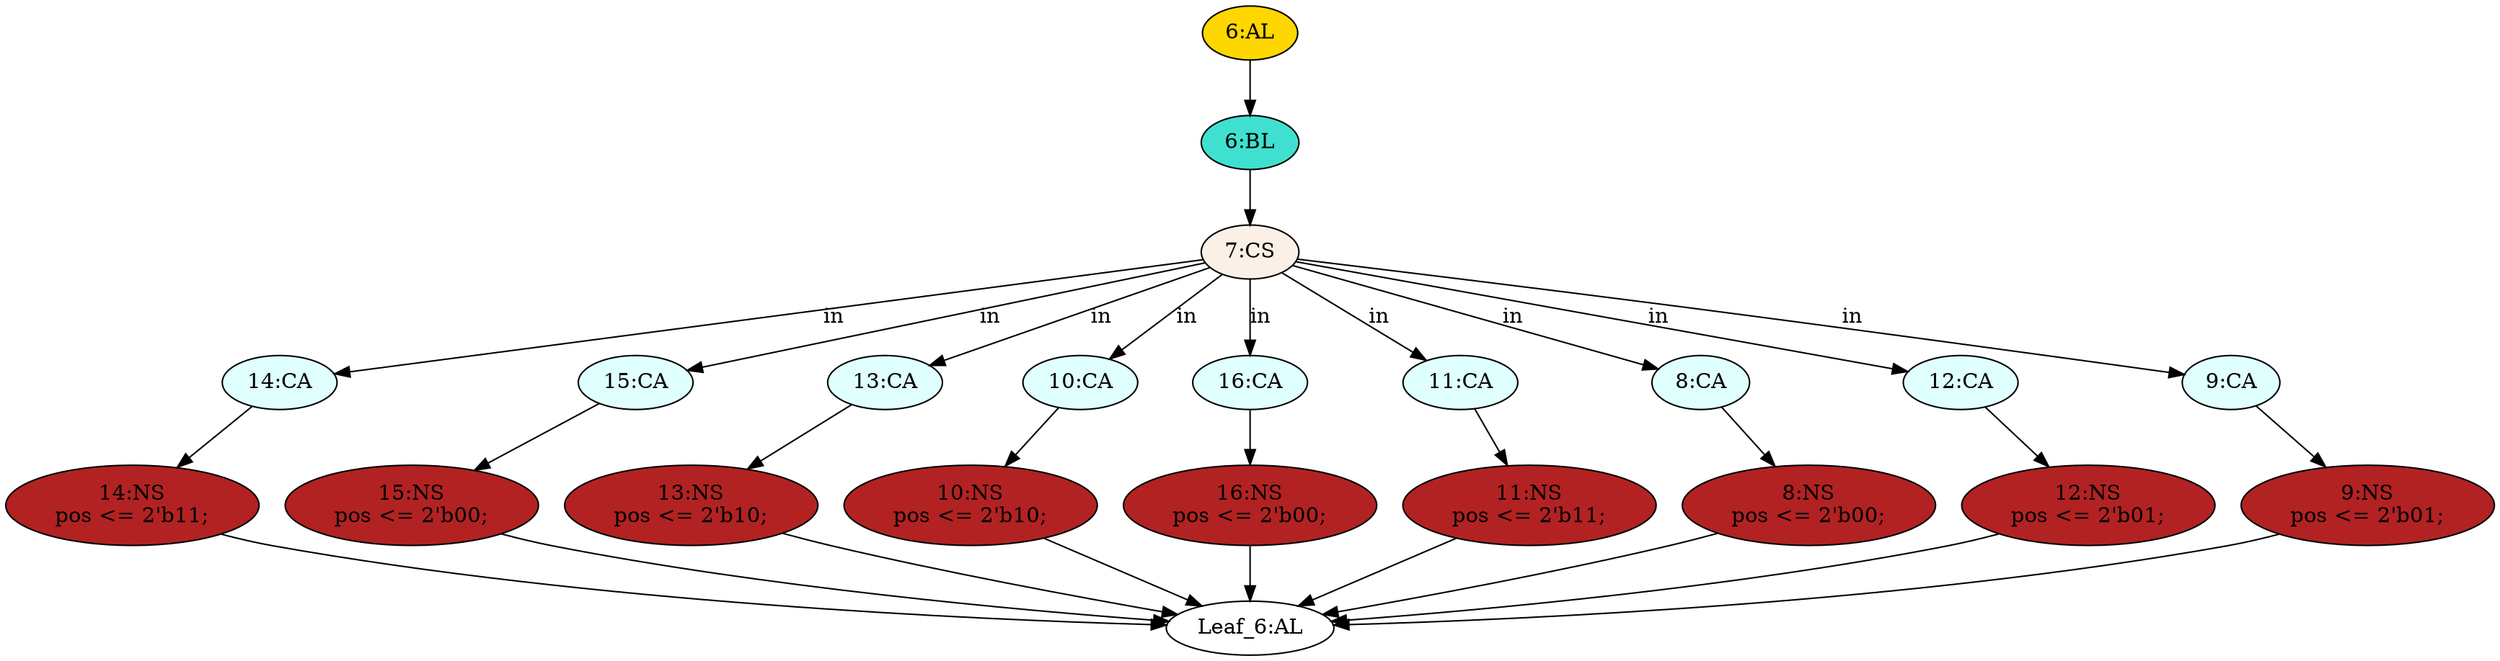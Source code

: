 strict digraph "" {
	node [label="\N"];
	"6:BL"	[ast="<pyverilog.vparser.ast.Block object at 0x7ff7edf98090>",
		fillcolor=turquoise,
		label="6:BL",
		statements="[]",
		style=filled,
		typ=Block];
	"7:CS"	[ast="<pyverilog.vparser.ast.CaseStatement object at 0x7ff7edf98110>",
		fillcolor=linen,
		label="7:CS",
		statements="[]",
		style=filled,
		typ=CaseStatement];
	"6:BL" -> "7:CS"	[cond="[]",
		lineno=None];
	"14:CA"	[ast="<pyverilog.vparser.ast.Case object at 0x7ff7edf98d90>",
		fillcolor=lightcyan,
		label="14:CA",
		statements="[]",
		style=filled,
		typ=Case];
	"7:CS" -> "14:CA"	[cond="['in']",
		label=in,
		lineno=7];
	"15:CA"	[ast="<pyverilog.vparser.ast.Case object at 0x7ff7edf98f90>",
		fillcolor=lightcyan,
		label="15:CA",
		statements="[]",
		style=filled,
		typ=Case];
	"7:CS" -> "15:CA"	[cond="['in']",
		label=in,
		lineno=7];
	"13:CA"	[ast="<pyverilog.vparser.ast.Case object at 0x7ff7edf98b90>",
		fillcolor=lightcyan,
		label="13:CA",
		statements="[]",
		style=filled,
		typ=Case];
	"7:CS" -> "13:CA"	[cond="['in']",
		label=in,
		lineno=7];
	"10:CA"	[ast="<pyverilog.vparser.ast.Case object at 0x7ff7edf98590>",
		fillcolor=lightcyan,
		label="10:CA",
		statements="[]",
		style=filled,
		typ=Case];
	"7:CS" -> "10:CA"	[cond="['in']",
		label=in,
		lineno=7];
	"16:CA"	[ast="<pyverilog.vparser.ast.Case object at 0x7ff7edfad1d0>",
		fillcolor=lightcyan,
		label="16:CA",
		statements="[]",
		style=filled,
		typ=Case];
	"7:CS" -> "16:CA"	[cond="['in']",
		label=in,
		lineno=7];
	"11:CA"	[ast="<pyverilog.vparser.ast.Case object at 0x7ff7edf98790>",
		fillcolor=lightcyan,
		label="11:CA",
		statements="[]",
		style=filled,
		typ=Case];
	"7:CS" -> "11:CA"	[cond="['in']",
		label=in,
		lineno=7];
	"8:CA"	[ast="<pyverilog.vparser.ast.Case object at 0x7ff7edf981d0>",
		fillcolor=lightcyan,
		label="8:CA",
		statements="[]",
		style=filled,
		typ=Case];
	"7:CS" -> "8:CA"	[cond="['in']",
		label=in,
		lineno=7];
	"12:CA"	[ast="<pyverilog.vparser.ast.Case object at 0x7ff7edf98990>",
		fillcolor=lightcyan,
		label="12:CA",
		statements="[]",
		style=filled,
		typ=Case];
	"7:CS" -> "12:CA"	[cond="['in']",
		label=in,
		lineno=7];
	"9:CA"	[ast="<pyverilog.vparser.ast.Case object at 0x7ff7edf983d0>",
		fillcolor=lightcyan,
		label="9:CA",
		statements="[]",
		style=filled,
		typ=Case];
	"7:CS" -> "9:CA"	[cond="['in']",
		label=in,
		lineno=7];
	"14:NS"	[ast="<pyverilog.vparser.ast.NonblockingSubstitution object at 0x7ff7edf98e10>",
		fillcolor=firebrick,
		label="14:NS
pos <= 2'b11;",
		statements="[<pyverilog.vparser.ast.NonblockingSubstitution object at 0x7ff7edf98e10>]",
		style=filled,
		typ=NonblockingSubstitution];
	"14:CA" -> "14:NS"	[cond="[]",
		lineno=None];
	"6:AL"	[ast="<pyverilog.vparser.ast.Always object at 0x7ff7edfad350>",
		clk_sens=False,
		fillcolor=gold,
		label="6:AL",
		sens="[]",
		statements="[]",
		style=filled,
		typ=Always,
		use_var="['in']"];
	"6:AL" -> "6:BL"	[cond="[]",
		lineno=None];
	"15:NS"	[ast="<pyverilog.vparser.ast.NonblockingSubstitution object at 0x7ff7edfad050>",
		fillcolor=firebrick,
		label="15:NS
pos <= 2'b00;",
		statements="[<pyverilog.vparser.ast.NonblockingSubstitution object at 0x7ff7edfad050>]",
		style=filled,
		typ=NonblockingSubstitution];
	"15:CA" -> "15:NS"	[cond="[]",
		lineno=None];
	"11:NS"	[ast="<pyverilog.vparser.ast.NonblockingSubstitution object at 0x7ff7edf98810>",
		fillcolor=firebrick,
		label="11:NS
pos <= 2'b11;",
		statements="[<pyverilog.vparser.ast.NonblockingSubstitution object at 0x7ff7edf98810>]",
		style=filled,
		typ=NonblockingSubstitution];
	"Leaf_6:AL"	[def_var="['pos']",
		label="Leaf_6:AL"];
	"11:NS" -> "Leaf_6:AL"	[cond="[]",
		lineno=None];
	"12:NS"	[ast="<pyverilog.vparser.ast.NonblockingSubstitution object at 0x7ff7edf98a10>",
		fillcolor=firebrick,
		label="12:NS
pos <= 2'b01;",
		statements="[<pyverilog.vparser.ast.NonblockingSubstitution object at 0x7ff7edf98a10>]",
		style=filled,
		typ=NonblockingSubstitution];
	"12:NS" -> "Leaf_6:AL"	[cond="[]",
		lineno=None];
	"13:NS"	[ast="<pyverilog.vparser.ast.NonblockingSubstitution object at 0x7ff7edf98c10>",
		fillcolor=firebrick,
		label="13:NS
pos <= 2'b10;",
		statements="[<pyverilog.vparser.ast.NonblockingSubstitution object at 0x7ff7edf98c10>]",
		style=filled,
		typ=NonblockingSubstitution];
	"13:CA" -> "13:NS"	[cond="[]",
		lineno=None];
	"10:NS"	[ast="<pyverilog.vparser.ast.NonblockingSubstitution object at 0x7ff7edf98610>",
		fillcolor=firebrick,
		label="10:NS
pos <= 2'b10;",
		statements="[<pyverilog.vparser.ast.NonblockingSubstitution object at 0x7ff7edf98610>]",
		style=filled,
		typ=NonblockingSubstitution];
	"10:CA" -> "10:NS"	[cond="[]",
		lineno=None];
	"16:NS"	[ast="<pyverilog.vparser.ast.NonblockingSubstitution object at 0x7ff7edfad210>",
		fillcolor=firebrick,
		label="16:NS
pos <= 2'b00;",
		statements="[<pyverilog.vparser.ast.NonblockingSubstitution object at 0x7ff7edfad210>]",
		style=filled,
		typ=NonblockingSubstitution];
	"16:CA" -> "16:NS"	[cond="[]",
		lineno=None];
	"14:NS" -> "Leaf_6:AL"	[cond="[]",
		lineno=None];
	"11:CA" -> "11:NS"	[cond="[]",
		lineno=None];
	"16:NS" -> "Leaf_6:AL"	[cond="[]",
		lineno=None];
	"15:NS" -> "Leaf_6:AL"	[cond="[]",
		lineno=None];
	"13:NS" -> "Leaf_6:AL"	[cond="[]",
		lineno=None];
	"8:NS"	[ast="<pyverilog.vparser.ast.NonblockingSubstitution object at 0x7ff7edf98250>",
		fillcolor=firebrick,
		label="8:NS
pos <= 2'b00;",
		statements="[<pyverilog.vparser.ast.NonblockingSubstitution object at 0x7ff7edf98250>]",
		style=filled,
		typ=NonblockingSubstitution];
	"8:CA" -> "8:NS"	[cond="[]",
		lineno=None];
	"12:CA" -> "12:NS"	[cond="[]",
		lineno=None];
	"9:NS"	[ast="<pyverilog.vparser.ast.NonblockingSubstitution object at 0x7ff7edf98450>",
		fillcolor=firebrick,
		label="9:NS
pos <= 2'b01;",
		statements="[<pyverilog.vparser.ast.NonblockingSubstitution object at 0x7ff7edf98450>]",
		style=filled,
		typ=NonblockingSubstitution];
	"9:NS" -> "Leaf_6:AL"	[cond="[]",
		lineno=None];
	"10:NS" -> "Leaf_6:AL"	[cond="[]",
		lineno=None];
	"8:NS" -> "Leaf_6:AL"	[cond="[]",
		lineno=None];
	"9:CA" -> "9:NS"	[cond="[]",
		lineno=None];
}
